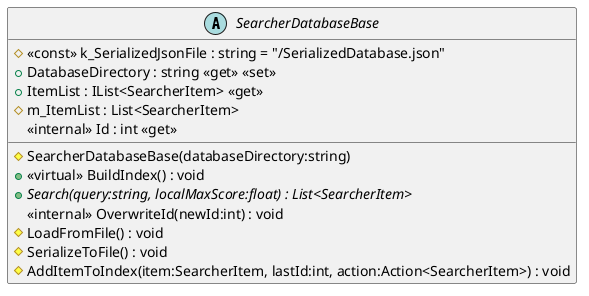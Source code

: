@startuml
abstract class SearcherDatabaseBase {
    # <<const>> k_SerializedJsonFile : string = "/SerializedDatabase.json"
    + DatabaseDirectory : string <<get>> <<set>>
    + ItemList : IList<SearcherItem> <<get>>
    # m_ItemList : List<SearcherItem>
    # SearcherDatabaseBase(databaseDirectory:string)
    + <<virtual>> BuildIndex() : void
    + {abstract} Search(query:string, localMaxScore:float) : List<SearcherItem>
    <<internal>> OverwriteId(newId:int) : void
    <<internal>> Id : int <<get>>
    # LoadFromFile() : void
    # SerializeToFile() : void
    # AddItemToIndex(item:SearcherItem, lastId:int, action:Action<SearcherItem>) : void
}
@enduml
